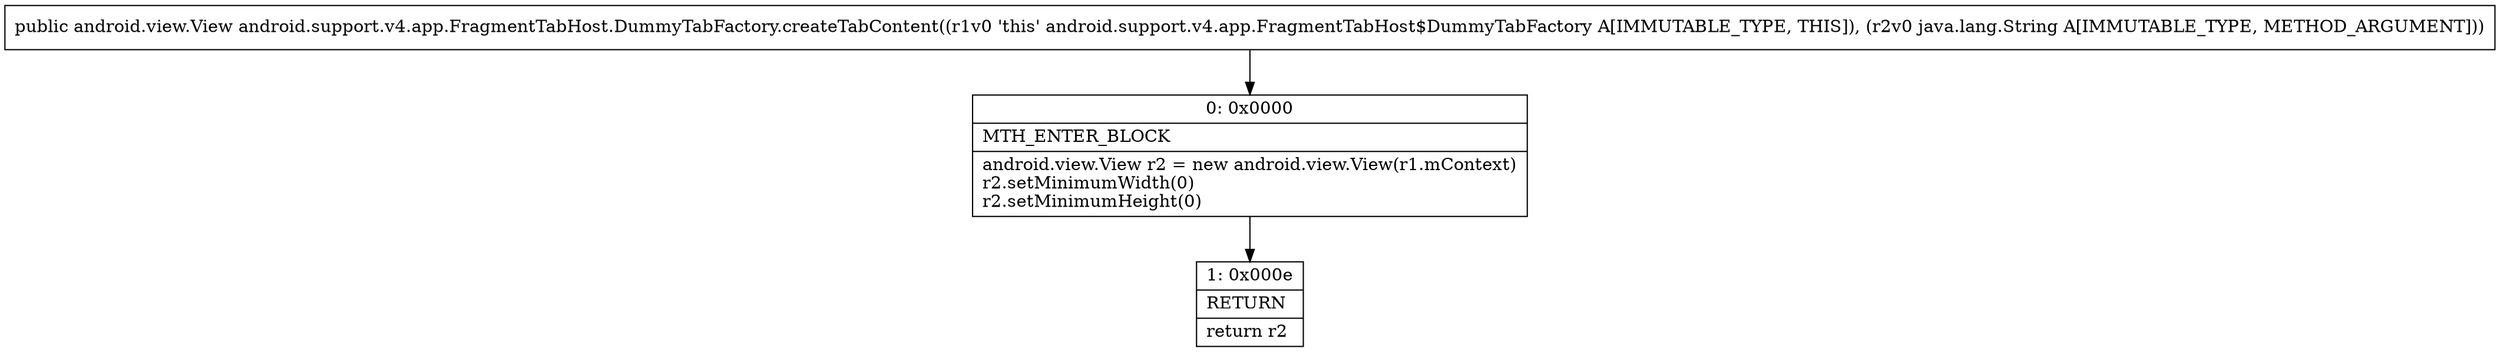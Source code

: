 digraph "CFG forandroid.support.v4.app.FragmentTabHost.DummyTabFactory.createTabContent(Ljava\/lang\/String;)Landroid\/view\/View;" {
Node_0 [shape=record,label="{0\:\ 0x0000|MTH_ENTER_BLOCK\l|android.view.View r2 = new android.view.View(r1.mContext)\lr2.setMinimumWidth(0)\lr2.setMinimumHeight(0)\l}"];
Node_1 [shape=record,label="{1\:\ 0x000e|RETURN\l|return r2\l}"];
MethodNode[shape=record,label="{public android.view.View android.support.v4.app.FragmentTabHost.DummyTabFactory.createTabContent((r1v0 'this' android.support.v4.app.FragmentTabHost$DummyTabFactory A[IMMUTABLE_TYPE, THIS]), (r2v0 java.lang.String A[IMMUTABLE_TYPE, METHOD_ARGUMENT])) }"];
MethodNode -> Node_0;
Node_0 -> Node_1;
}

